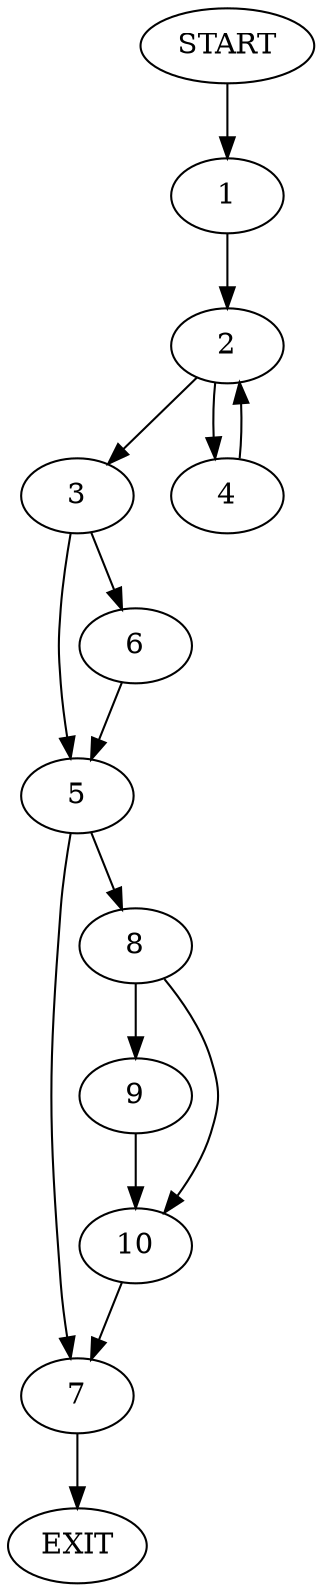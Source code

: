 digraph {
0 [label="START"]
11 [label="EXIT"]
0 -> 1
1 -> 2
2 -> 3
2 -> 4
4 -> 2
3 -> 5
3 -> 6
5 -> 7
5 -> 8
6 -> 5
8 -> 9
8 -> 10
7 -> 11
9 -> 10
10 -> 7
}
